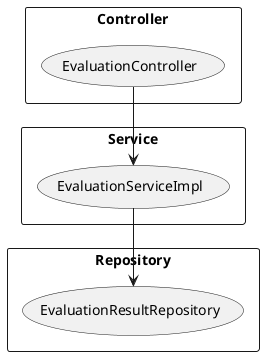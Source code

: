 @startuml
rectangle Controller {
  (EvaluationController)
}

rectangle Service {
  (EvaluationServiceImpl)
}

rectangle Repository {
  (EvaluationResultRepository)
}

(EvaluationController) --> (EvaluationServiceImpl)
(EvaluationServiceImpl) --> (EvaluationResultRepository)
@enduml

